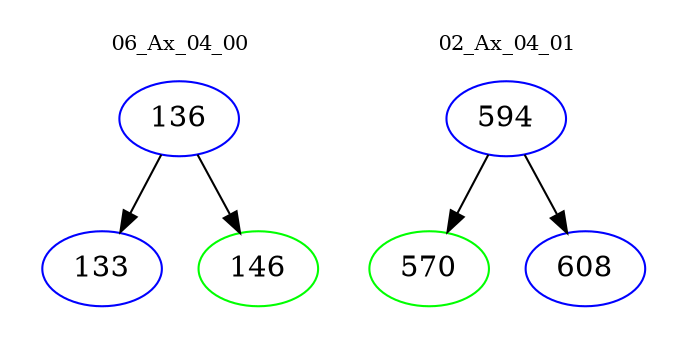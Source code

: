 digraph{
subgraph cluster_0 {
color = white
label = "06_Ax_04_00";
fontsize=10;
T0_136 [label="136", color="blue"]
T0_136 -> T0_133 [color="black"]
T0_133 [label="133", color="blue"]
T0_136 -> T0_146 [color="black"]
T0_146 [label="146", color="green"]
}
subgraph cluster_1 {
color = white
label = "02_Ax_04_01";
fontsize=10;
T1_594 [label="594", color="blue"]
T1_594 -> T1_570 [color="black"]
T1_570 [label="570", color="green"]
T1_594 -> T1_608 [color="black"]
T1_608 [label="608", color="blue"]
}
}
